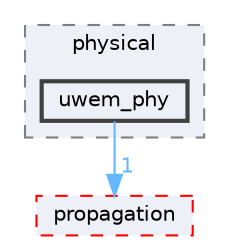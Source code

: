 digraph "uwem_phy"
{
 // LATEX_PDF_SIZE
  bgcolor="transparent";
  edge [fontname=Helvetica,fontsize=10,labelfontname=Helvetica,labelfontsize=10];
  node [fontname=Helvetica,fontsize=10,shape=box,height=0.2,width=0.4];
  compound=true
  subgraph clusterdir_72e4c916a7f28a58468fd1f36d6e4463 {
    graph [ bgcolor="#edf0f7", pencolor="grey50", label="physical", fontname=Helvetica,fontsize=10 style="filled,dashed", URL="dir_72e4c916a7f28a58468fd1f36d6e4463.html",tooltip=""]
  dir_e4682660478e272c6dcb390e3d7d36dd [label="uwem_phy", fillcolor="#edf0f7", color="grey25", style="filled,bold", URL="dir_e4682660478e272c6dcb390e3d7d36dd.html",tooltip=""];
  }
  dir_a917c7a805e958ac3c702f6fd81d5d90 [label="propagation", fillcolor="#edf0f7", color="red", style="filled,dashed", URL="dir_a917c7a805e958ac3c702f6fd81d5d90.html",tooltip=""];
  dir_e4682660478e272c6dcb390e3d7d36dd->dir_a917c7a805e958ac3c702f6fd81d5d90 [headlabel="1", labeldistance=1.5 headhref="dir_000046_000024.html" href="dir_000046_000024.html" color="steelblue1" fontcolor="steelblue1"];
}
